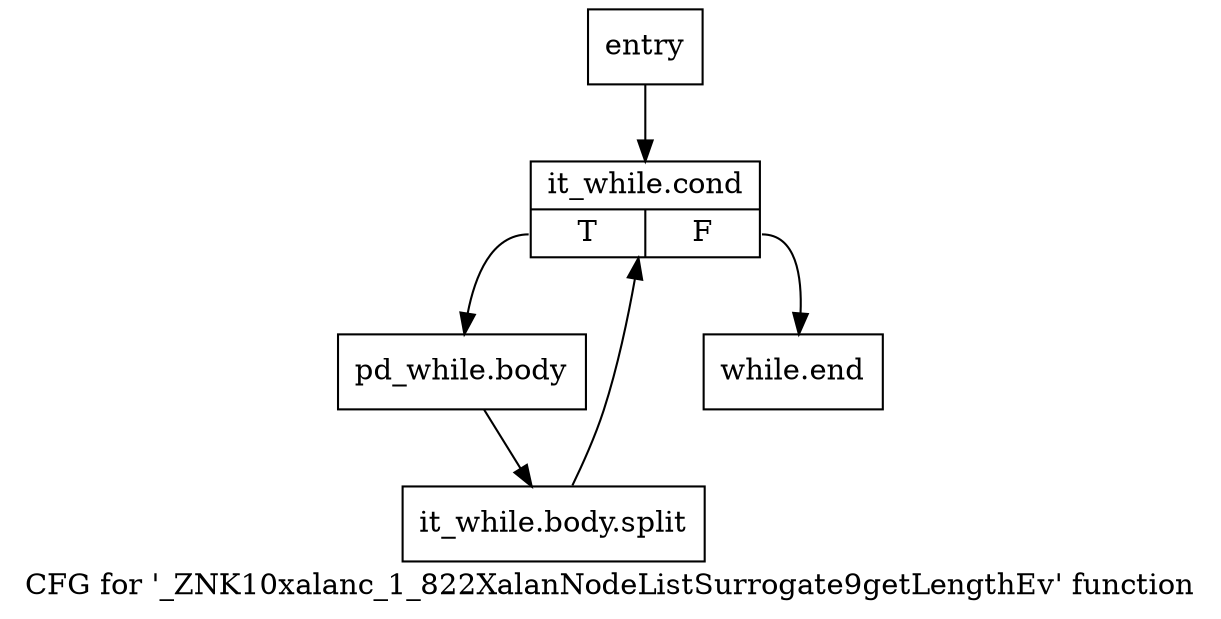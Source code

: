 digraph "CFG for '_ZNK10xalanc_1_822XalanNodeListSurrogate9getLengthEv' function" {
	label="CFG for '_ZNK10xalanc_1_822XalanNodeListSurrogate9getLengthEv' function";

	Node0x8a7f560 [shape=record,label="{entry}"];
	Node0x8a7f560 -> Node0x8a7f5b0;
	Node0x8a7f5b0 [shape=record,label="{it_while.cond|{<s0>T|<s1>F}}"];
	Node0x8a7f5b0:s0 -> Node0x8a7f600;
	Node0x8a7f5b0:s1 -> Node0x8a7f650;
	Node0x8a7f600 [shape=record,label="{pd_while.body}"];
	Node0x8a7f600 -> Node0xc8c8f20;
	Node0xc8c8f20 [shape=record,label="{it_while.body.split}"];
	Node0xc8c8f20 -> Node0x8a7f5b0;
	Node0x8a7f650 [shape=record,label="{while.end}"];
}
